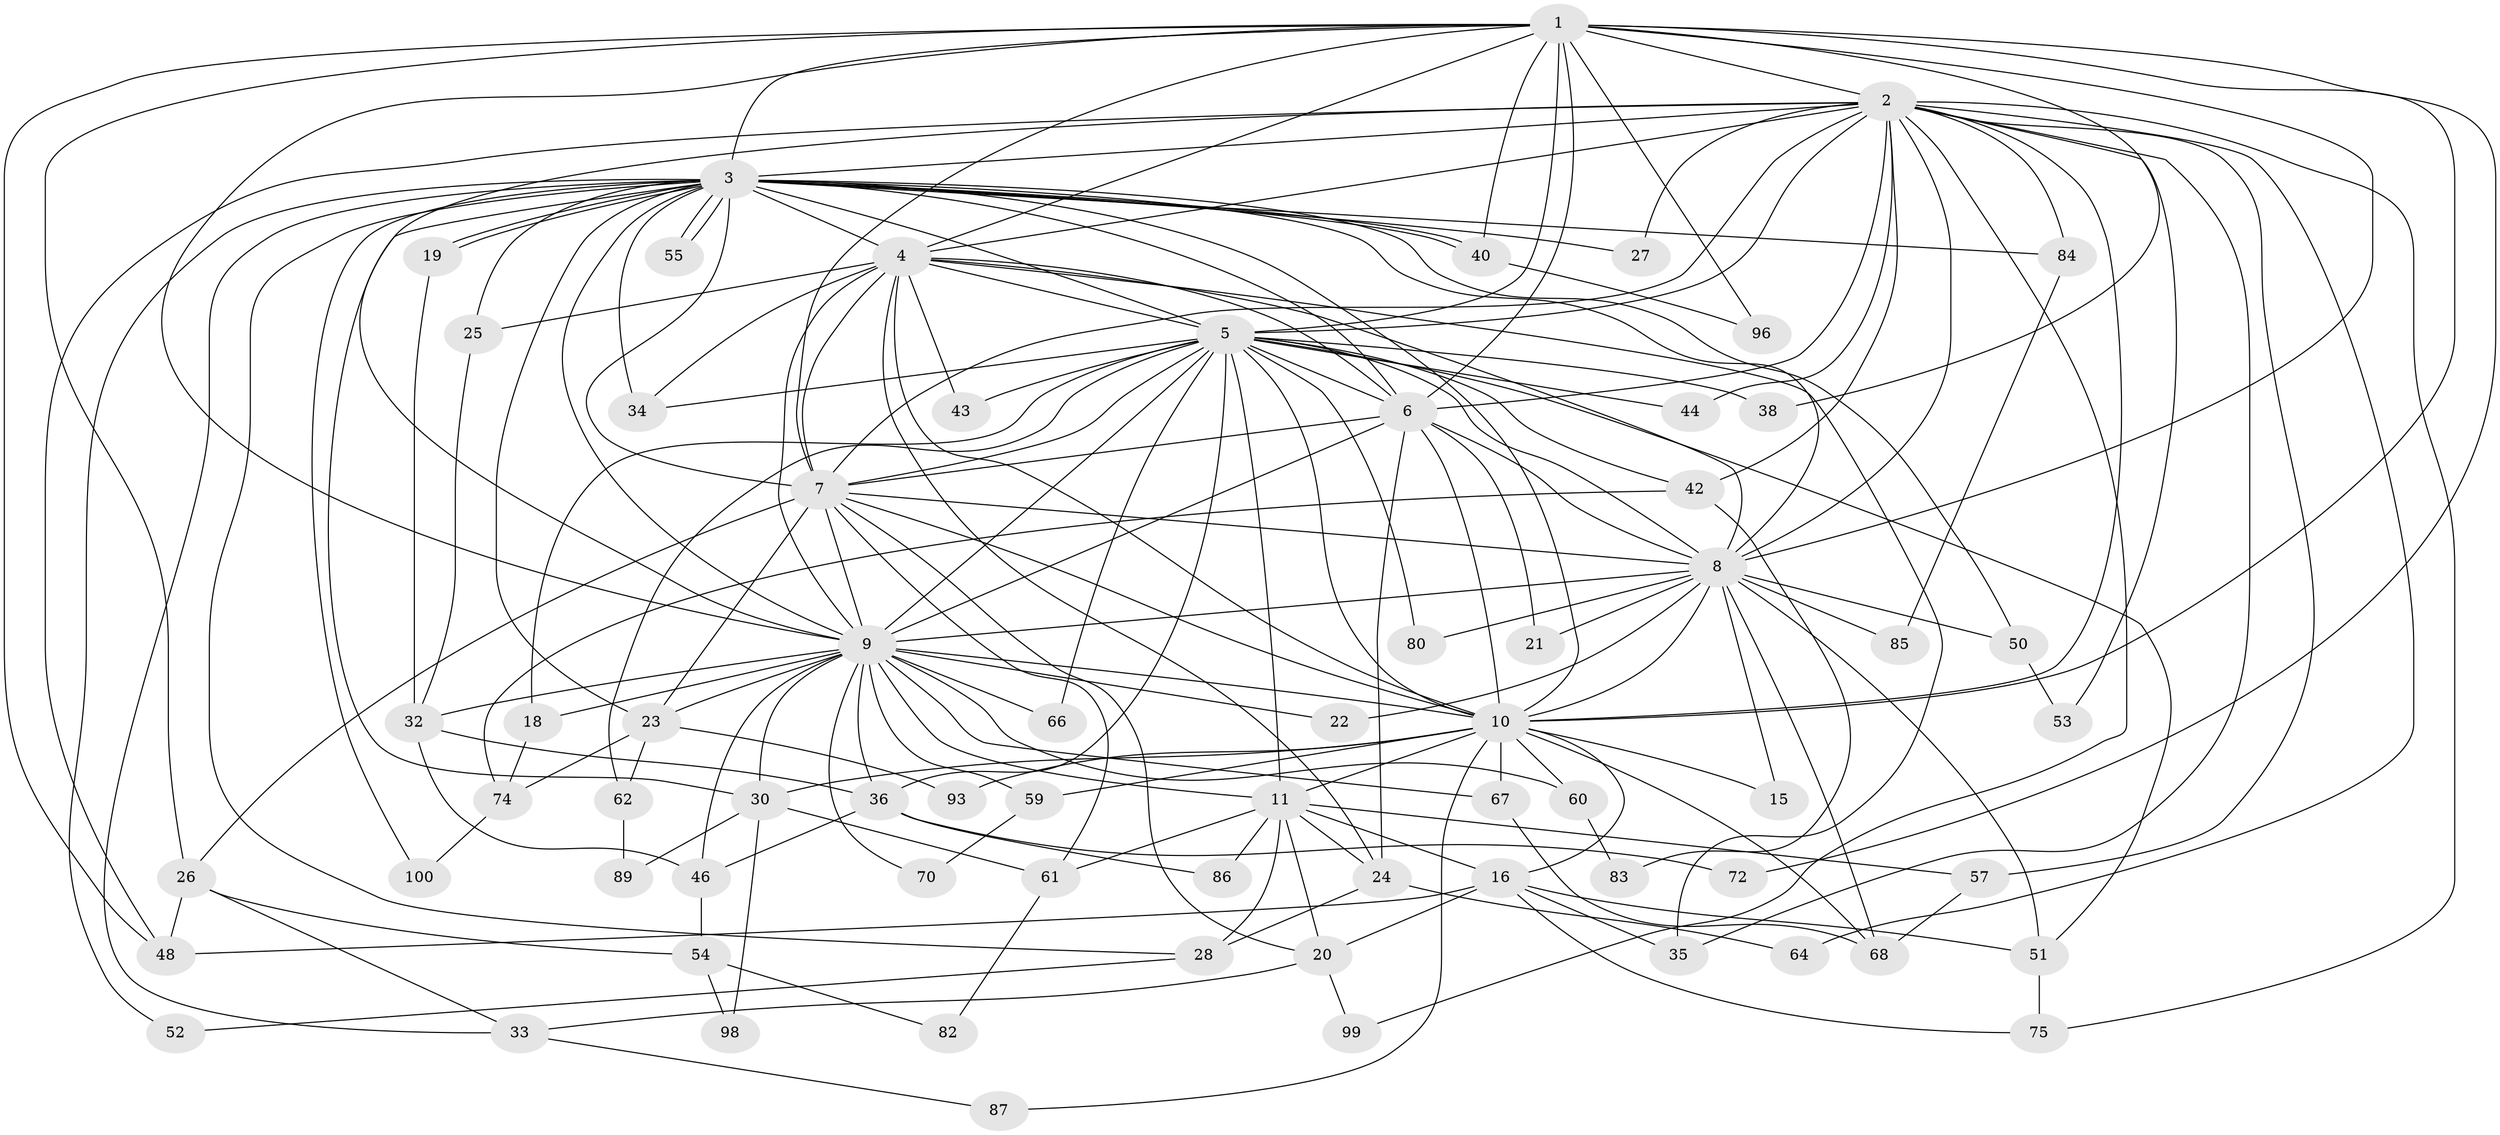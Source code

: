 // original degree distribution, {16: 0.01, 21: 0.02, 29: 0.01, 15: 0.02, 18: 0.01, 12: 0.01, 17: 0.01, 24: 0.01, 8: 0.01, 2: 0.48, 4: 0.12, 7: 0.01, 6: 0.03, 3: 0.2, 5: 0.05}
// Generated by graph-tools (version 1.1) at 2025/11/02/21/25 10:11:07]
// undirected, 69 vertices, 184 edges
graph export_dot {
graph [start="1"]
  node [color=gray90,style=filled];
  1 [super="+58"];
  2 [super="+37"];
  3 [super="+29"];
  4 [super="+69"];
  5 [super="+14"];
  6 [super="+12"];
  7 [super="+56"];
  8 [super="+13"];
  9 [super="+31"];
  10 [super="+94"];
  11 [super="+17"];
  15;
  16 [super="+77"];
  18;
  19;
  20 [super="+78"];
  21;
  22;
  23 [super="+39"];
  24 [super="+90"];
  25 [super="+73"];
  26 [super="+76"];
  27;
  28 [super="+88"];
  30 [super="+45"];
  32;
  33 [super="+65"];
  34 [super="+47"];
  35 [super="+49"];
  36 [super="+92"];
  38;
  40 [super="+41"];
  42;
  43;
  44;
  46 [super="+71"];
  48 [super="+63"];
  50;
  51;
  52;
  53;
  54;
  55;
  57;
  59;
  60;
  61 [super="+95"];
  62;
  64;
  66;
  67 [super="+97"];
  68 [super="+91"];
  70;
  72;
  74 [super="+79"];
  75 [super="+81"];
  80;
  82;
  83;
  84;
  85;
  86;
  87;
  89;
  93;
  96;
  98;
  99;
  100;
  1 -- 2 [weight=2];
  1 -- 3;
  1 -- 4;
  1 -- 5;
  1 -- 6;
  1 -- 7;
  1 -- 8;
  1 -- 9;
  1 -- 10;
  1 -- 26;
  1 -- 38;
  1 -- 48;
  1 -- 72;
  1 -- 96;
  1 -- 40;
  2 -- 3;
  2 -- 4;
  2 -- 5;
  2 -- 6 [weight=2];
  2 -- 7;
  2 -- 8 [weight=2];
  2 -- 9;
  2 -- 10 [weight=2];
  2 -- 27;
  2 -- 42;
  2 -- 44;
  2 -- 48;
  2 -- 53;
  2 -- 57;
  2 -- 64;
  2 -- 99;
  2 -- 75;
  2 -- 84;
  2 -- 35;
  3 -- 4;
  3 -- 5 [weight=2];
  3 -- 6;
  3 -- 7 [weight=2];
  3 -- 8;
  3 -- 9;
  3 -- 10 [weight=2];
  3 -- 19;
  3 -- 19;
  3 -- 23;
  3 -- 25;
  3 -- 27;
  3 -- 28;
  3 -- 40;
  3 -- 40;
  3 -- 50;
  3 -- 52;
  3 -- 55;
  3 -- 55;
  3 -- 84;
  3 -- 100;
  3 -- 30;
  3 -- 33;
  3 -- 34;
  4 -- 5;
  4 -- 6;
  4 -- 7 [weight=2];
  4 -- 8;
  4 -- 9;
  4 -- 10;
  4 -- 24;
  4 -- 25;
  4 -- 34;
  4 -- 35;
  4 -- 43;
  5 -- 6;
  5 -- 7;
  5 -- 8;
  5 -- 9 [weight=2];
  5 -- 10;
  5 -- 11;
  5 -- 34;
  5 -- 38;
  5 -- 42;
  5 -- 43;
  5 -- 44;
  5 -- 62;
  5 -- 66;
  5 -- 80;
  5 -- 18;
  5 -- 51;
  5 -- 36;
  6 -- 7;
  6 -- 8;
  6 -- 9;
  6 -- 10;
  6 -- 21;
  6 -- 24;
  7 -- 8;
  7 -- 9;
  7 -- 10;
  7 -- 20;
  7 -- 26;
  7 -- 61;
  7 -- 23;
  8 -- 9 [weight=2];
  8 -- 10;
  8 -- 15;
  8 -- 21;
  8 -- 51;
  8 -- 68;
  8 -- 80;
  8 -- 85;
  8 -- 50;
  8 -- 22;
  9 -- 10;
  9 -- 11;
  9 -- 18;
  9 -- 22;
  9 -- 23;
  9 -- 30;
  9 -- 32;
  9 -- 36;
  9 -- 46;
  9 -- 59;
  9 -- 60;
  9 -- 66;
  9 -- 67;
  9 -- 70;
  10 -- 15;
  10 -- 16;
  10 -- 30;
  10 -- 59;
  10 -- 60;
  10 -- 67;
  10 -- 68;
  10 -- 87;
  10 -- 93;
  10 -- 11;
  11 -- 16;
  11 -- 20;
  11 -- 24;
  11 -- 61;
  11 -- 28;
  11 -- 57;
  11 -- 86;
  16 -- 35;
  16 -- 75;
  16 -- 48;
  16 -- 51;
  16 -- 20;
  18 -- 74;
  19 -- 32;
  20 -- 33;
  20 -- 99;
  23 -- 74;
  23 -- 93;
  23 -- 62;
  24 -- 28;
  24 -- 64;
  25 -- 32;
  26 -- 33;
  26 -- 54;
  26 -- 48;
  28 -- 52;
  30 -- 89;
  30 -- 98;
  30 -- 61;
  32 -- 36;
  32 -- 46;
  33 -- 87;
  36 -- 46;
  36 -- 72;
  36 -- 86;
  40 -- 96;
  42 -- 83;
  42 -- 74;
  46 -- 54;
  50 -- 53;
  51 -- 75;
  54 -- 82;
  54 -- 98;
  57 -- 68;
  59 -- 70;
  60 -- 83;
  61 -- 82;
  62 -- 89;
  67 -- 68;
  74 -- 100;
  84 -- 85;
}
